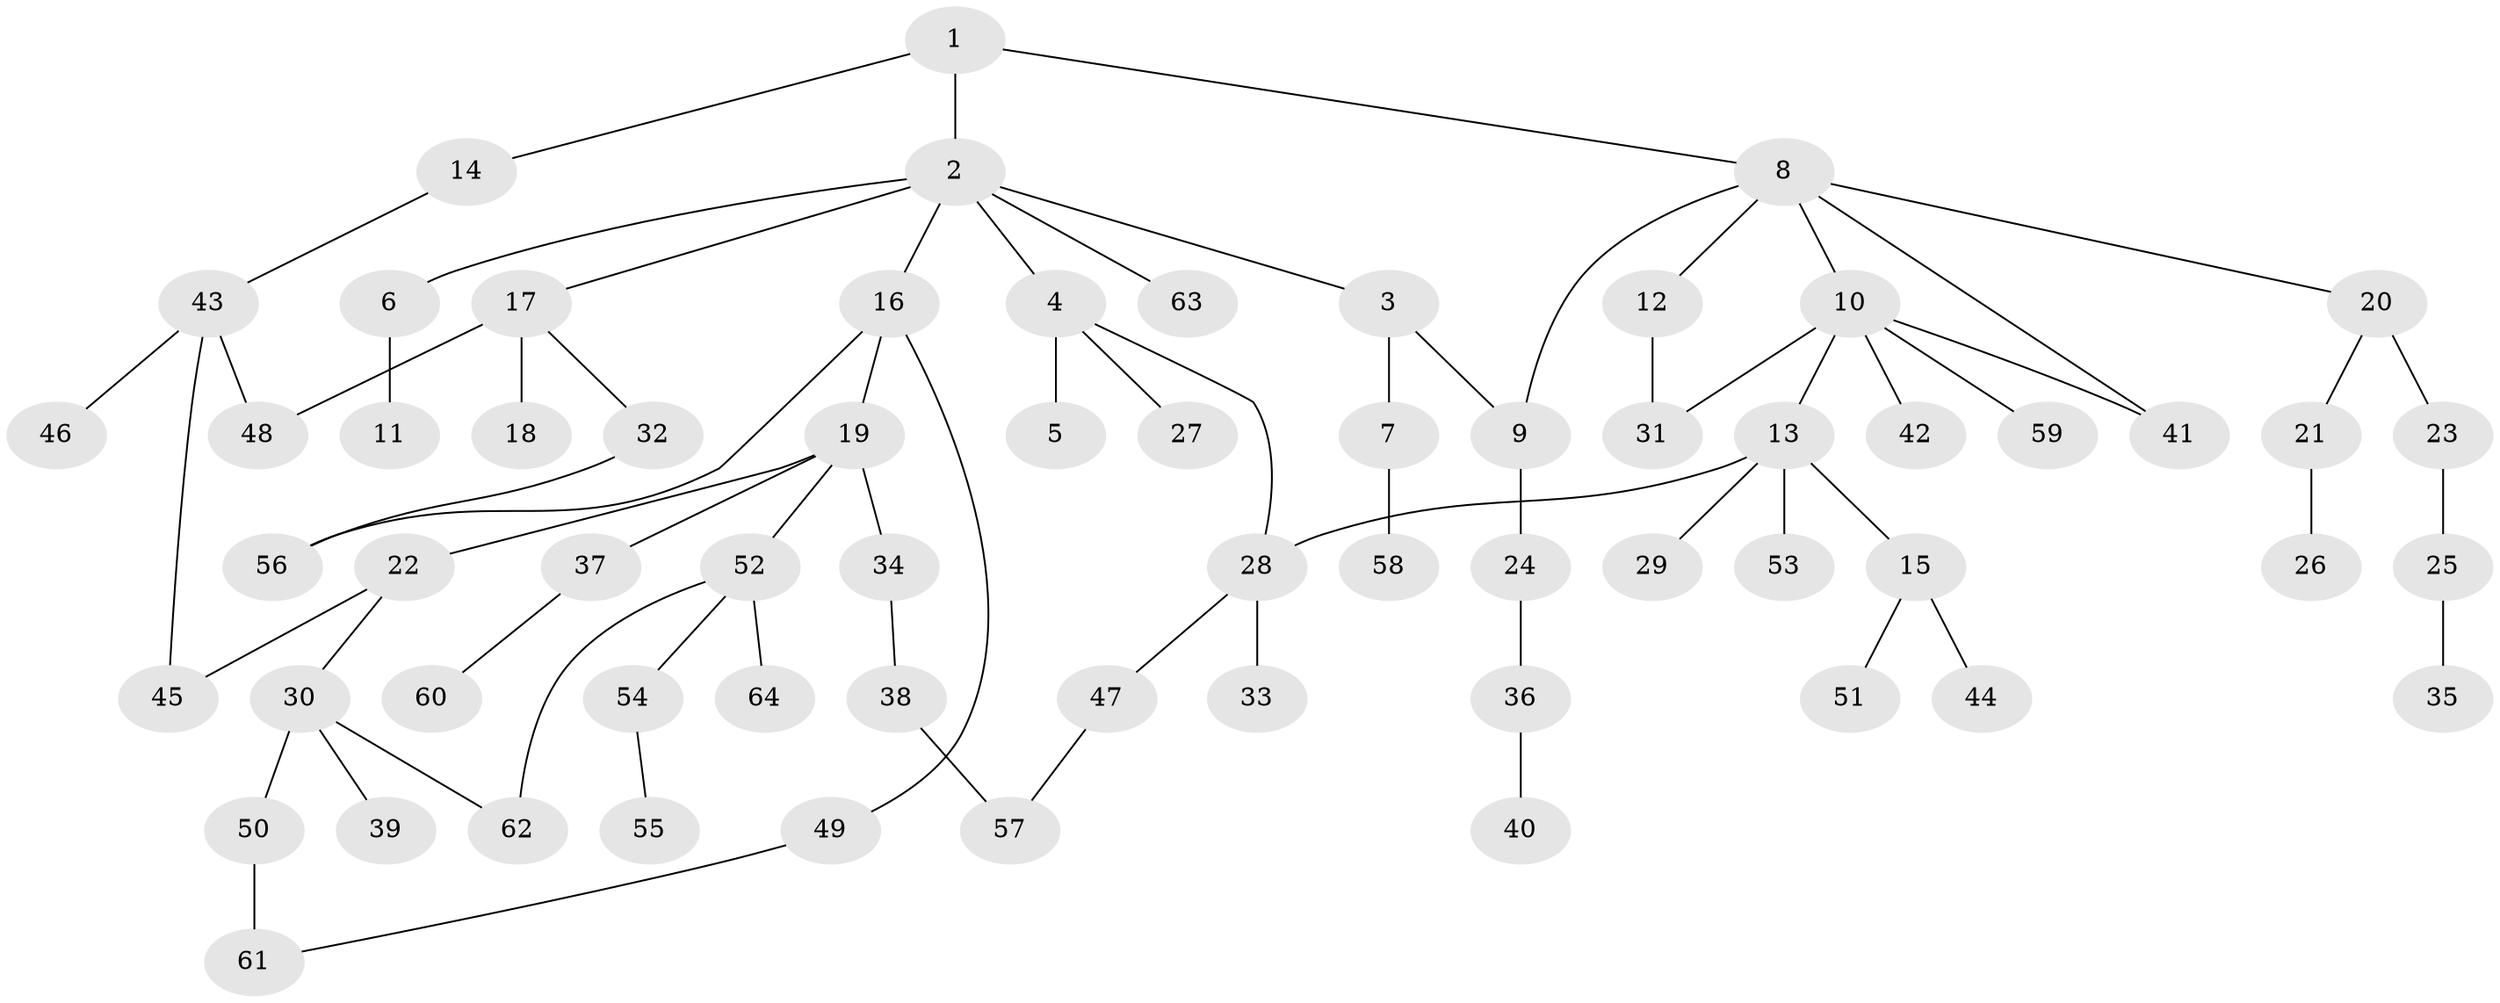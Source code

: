 // original degree distribution, {4: 0.0546875, 8: 0.0078125, 5: 0.0546875, 2: 0.234375, 7: 0.0234375, 3: 0.1328125, 1: 0.484375, 9: 0.0078125}
// Generated by graph-tools (version 1.1) at 2025/34/03/09/25 02:34:07]
// undirected, 64 vertices, 73 edges
graph export_dot {
graph [start="1"]
  node [color=gray90,style=filled];
  1;
  2;
  3;
  4;
  5;
  6;
  7;
  8;
  9;
  10;
  11;
  12;
  13;
  14;
  15;
  16;
  17;
  18;
  19;
  20;
  21;
  22;
  23;
  24;
  25;
  26;
  27;
  28;
  29;
  30;
  31;
  32;
  33;
  34;
  35;
  36;
  37;
  38;
  39;
  40;
  41;
  42;
  43;
  44;
  45;
  46;
  47;
  48;
  49;
  50;
  51;
  52;
  53;
  54;
  55;
  56;
  57;
  58;
  59;
  60;
  61;
  62;
  63;
  64;
  1 -- 2 [weight=1.0];
  1 -- 8 [weight=1.0];
  1 -- 14 [weight=1.0];
  2 -- 3 [weight=1.0];
  2 -- 4 [weight=1.0];
  2 -- 6 [weight=1.0];
  2 -- 16 [weight=1.0];
  2 -- 17 [weight=1.0];
  2 -- 63 [weight=1.0];
  3 -- 7 [weight=2.0];
  3 -- 9 [weight=1.0];
  4 -- 5 [weight=1.0];
  4 -- 27 [weight=1.0];
  4 -- 28 [weight=1.0];
  6 -- 11 [weight=2.0];
  7 -- 58 [weight=1.0];
  8 -- 9 [weight=1.0];
  8 -- 10 [weight=1.0];
  8 -- 12 [weight=1.0];
  8 -- 20 [weight=1.0];
  8 -- 41 [weight=1.0];
  9 -- 24 [weight=1.0];
  10 -- 13 [weight=1.0];
  10 -- 31 [weight=1.0];
  10 -- 41 [weight=1.0];
  10 -- 42 [weight=1.0];
  10 -- 59 [weight=1.0];
  12 -- 31 [weight=2.0];
  13 -- 15 [weight=4.0];
  13 -- 28 [weight=1.0];
  13 -- 29 [weight=1.0];
  13 -- 53 [weight=1.0];
  14 -- 43 [weight=1.0];
  15 -- 44 [weight=1.0];
  15 -- 51 [weight=1.0];
  16 -- 19 [weight=1.0];
  16 -- 49 [weight=1.0];
  16 -- 56 [weight=1.0];
  17 -- 18 [weight=2.0];
  17 -- 32 [weight=1.0];
  17 -- 48 [weight=1.0];
  19 -- 22 [weight=1.0];
  19 -- 34 [weight=1.0];
  19 -- 37 [weight=1.0];
  19 -- 52 [weight=1.0];
  20 -- 21 [weight=1.0];
  20 -- 23 [weight=2.0];
  21 -- 26 [weight=2.0];
  22 -- 30 [weight=1.0];
  22 -- 45 [weight=2.0];
  23 -- 25 [weight=1.0];
  24 -- 36 [weight=1.0];
  25 -- 35 [weight=1.0];
  28 -- 33 [weight=1.0];
  28 -- 47 [weight=1.0];
  30 -- 39 [weight=1.0];
  30 -- 50 [weight=1.0];
  30 -- 62 [weight=1.0];
  32 -- 56 [weight=1.0];
  34 -- 38 [weight=1.0];
  36 -- 40 [weight=1.0];
  37 -- 60 [weight=1.0];
  38 -- 57 [weight=1.0];
  43 -- 45 [weight=1.0];
  43 -- 46 [weight=1.0];
  43 -- 48 [weight=1.0];
  47 -- 57 [weight=1.0];
  49 -- 61 [weight=1.0];
  50 -- 61 [weight=2.0];
  52 -- 54 [weight=1.0];
  52 -- 62 [weight=1.0];
  52 -- 64 [weight=1.0];
  54 -- 55 [weight=1.0];
}

